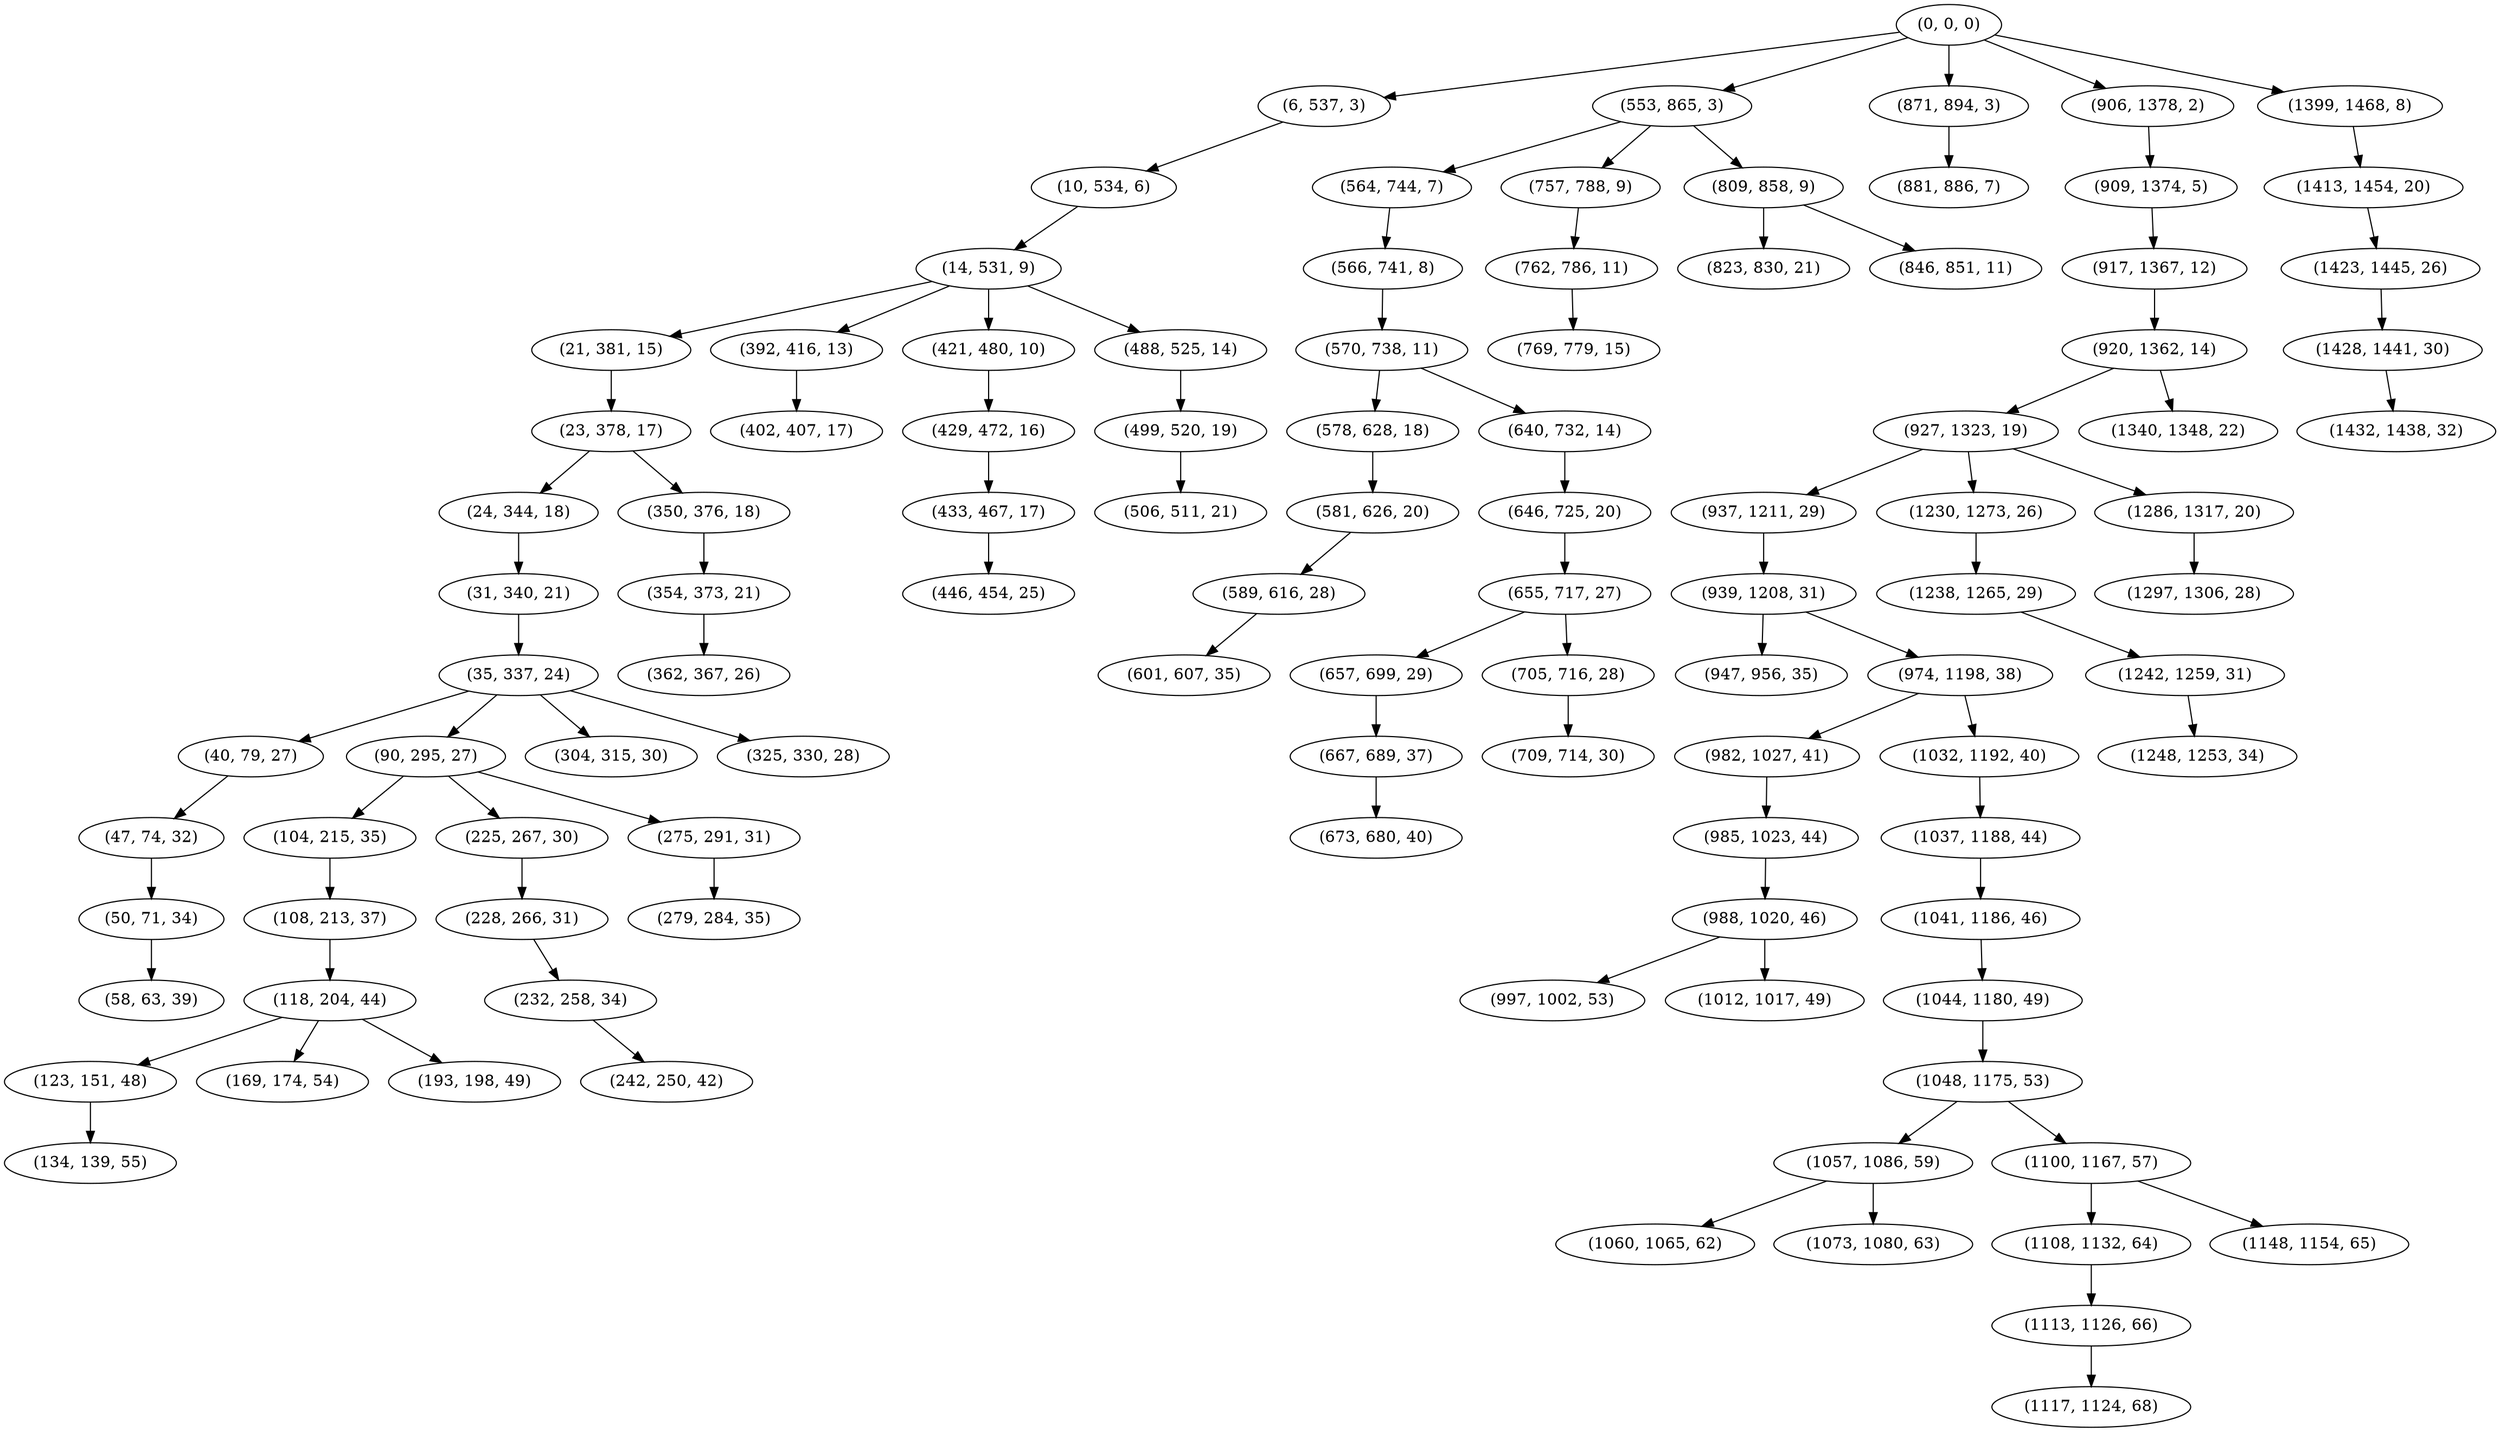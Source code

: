 digraph tree {
    "(0, 0, 0)";
    "(6, 537, 3)";
    "(10, 534, 6)";
    "(14, 531, 9)";
    "(21, 381, 15)";
    "(23, 378, 17)";
    "(24, 344, 18)";
    "(31, 340, 21)";
    "(35, 337, 24)";
    "(40, 79, 27)";
    "(47, 74, 32)";
    "(50, 71, 34)";
    "(58, 63, 39)";
    "(90, 295, 27)";
    "(104, 215, 35)";
    "(108, 213, 37)";
    "(118, 204, 44)";
    "(123, 151, 48)";
    "(134, 139, 55)";
    "(169, 174, 54)";
    "(193, 198, 49)";
    "(225, 267, 30)";
    "(228, 266, 31)";
    "(232, 258, 34)";
    "(242, 250, 42)";
    "(275, 291, 31)";
    "(279, 284, 35)";
    "(304, 315, 30)";
    "(325, 330, 28)";
    "(350, 376, 18)";
    "(354, 373, 21)";
    "(362, 367, 26)";
    "(392, 416, 13)";
    "(402, 407, 17)";
    "(421, 480, 10)";
    "(429, 472, 16)";
    "(433, 467, 17)";
    "(446, 454, 25)";
    "(488, 525, 14)";
    "(499, 520, 19)";
    "(506, 511, 21)";
    "(553, 865, 3)";
    "(564, 744, 7)";
    "(566, 741, 8)";
    "(570, 738, 11)";
    "(578, 628, 18)";
    "(581, 626, 20)";
    "(589, 616, 28)";
    "(601, 607, 35)";
    "(640, 732, 14)";
    "(646, 725, 20)";
    "(655, 717, 27)";
    "(657, 699, 29)";
    "(667, 689, 37)";
    "(673, 680, 40)";
    "(705, 716, 28)";
    "(709, 714, 30)";
    "(757, 788, 9)";
    "(762, 786, 11)";
    "(769, 779, 15)";
    "(809, 858, 9)";
    "(823, 830, 21)";
    "(846, 851, 11)";
    "(871, 894, 3)";
    "(881, 886, 7)";
    "(906, 1378, 2)";
    "(909, 1374, 5)";
    "(917, 1367, 12)";
    "(920, 1362, 14)";
    "(927, 1323, 19)";
    "(937, 1211, 29)";
    "(939, 1208, 31)";
    "(947, 956, 35)";
    "(974, 1198, 38)";
    "(982, 1027, 41)";
    "(985, 1023, 44)";
    "(988, 1020, 46)";
    "(997, 1002, 53)";
    "(1012, 1017, 49)";
    "(1032, 1192, 40)";
    "(1037, 1188, 44)";
    "(1041, 1186, 46)";
    "(1044, 1180, 49)";
    "(1048, 1175, 53)";
    "(1057, 1086, 59)";
    "(1060, 1065, 62)";
    "(1073, 1080, 63)";
    "(1100, 1167, 57)";
    "(1108, 1132, 64)";
    "(1113, 1126, 66)";
    "(1117, 1124, 68)";
    "(1148, 1154, 65)";
    "(1230, 1273, 26)";
    "(1238, 1265, 29)";
    "(1242, 1259, 31)";
    "(1248, 1253, 34)";
    "(1286, 1317, 20)";
    "(1297, 1306, 28)";
    "(1340, 1348, 22)";
    "(1399, 1468, 8)";
    "(1413, 1454, 20)";
    "(1423, 1445, 26)";
    "(1428, 1441, 30)";
    "(1432, 1438, 32)";
    "(0, 0, 0)" -> "(6, 537, 3)";
    "(0, 0, 0)" -> "(553, 865, 3)";
    "(0, 0, 0)" -> "(871, 894, 3)";
    "(0, 0, 0)" -> "(906, 1378, 2)";
    "(0, 0, 0)" -> "(1399, 1468, 8)";
    "(6, 537, 3)" -> "(10, 534, 6)";
    "(10, 534, 6)" -> "(14, 531, 9)";
    "(14, 531, 9)" -> "(21, 381, 15)";
    "(14, 531, 9)" -> "(392, 416, 13)";
    "(14, 531, 9)" -> "(421, 480, 10)";
    "(14, 531, 9)" -> "(488, 525, 14)";
    "(21, 381, 15)" -> "(23, 378, 17)";
    "(23, 378, 17)" -> "(24, 344, 18)";
    "(23, 378, 17)" -> "(350, 376, 18)";
    "(24, 344, 18)" -> "(31, 340, 21)";
    "(31, 340, 21)" -> "(35, 337, 24)";
    "(35, 337, 24)" -> "(40, 79, 27)";
    "(35, 337, 24)" -> "(90, 295, 27)";
    "(35, 337, 24)" -> "(304, 315, 30)";
    "(35, 337, 24)" -> "(325, 330, 28)";
    "(40, 79, 27)" -> "(47, 74, 32)";
    "(47, 74, 32)" -> "(50, 71, 34)";
    "(50, 71, 34)" -> "(58, 63, 39)";
    "(90, 295, 27)" -> "(104, 215, 35)";
    "(90, 295, 27)" -> "(225, 267, 30)";
    "(90, 295, 27)" -> "(275, 291, 31)";
    "(104, 215, 35)" -> "(108, 213, 37)";
    "(108, 213, 37)" -> "(118, 204, 44)";
    "(118, 204, 44)" -> "(123, 151, 48)";
    "(118, 204, 44)" -> "(169, 174, 54)";
    "(118, 204, 44)" -> "(193, 198, 49)";
    "(123, 151, 48)" -> "(134, 139, 55)";
    "(225, 267, 30)" -> "(228, 266, 31)";
    "(228, 266, 31)" -> "(232, 258, 34)";
    "(232, 258, 34)" -> "(242, 250, 42)";
    "(275, 291, 31)" -> "(279, 284, 35)";
    "(350, 376, 18)" -> "(354, 373, 21)";
    "(354, 373, 21)" -> "(362, 367, 26)";
    "(392, 416, 13)" -> "(402, 407, 17)";
    "(421, 480, 10)" -> "(429, 472, 16)";
    "(429, 472, 16)" -> "(433, 467, 17)";
    "(433, 467, 17)" -> "(446, 454, 25)";
    "(488, 525, 14)" -> "(499, 520, 19)";
    "(499, 520, 19)" -> "(506, 511, 21)";
    "(553, 865, 3)" -> "(564, 744, 7)";
    "(553, 865, 3)" -> "(757, 788, 9)";
    "(553, 865, 3)" -> "(809, 858, 9)";
    "(564, 744, 7)" -> "(566, 741, 8)";
    "(566, 741, 8)" -> "(570, 738, 11)";
    "(570, 738, 11)" -> "(578, 628, 18)";
    "(570, 738, 11)" -> "(640, 732, 14)";
    "(578, 628, 18)" -> "(581, 626, 20)";
    "(581, 626, 20)" -> "(589, 616, 28)";
    "(589, 616, 28)" -> "(601, 607, 35)";
    "(640, 732, 14)" -> "(646, 725, 20)";
    "(646, 725, 20)" -> "(655, 717, 27)";
    "(655, 717, 27)" -> "(657, 699, 29)";
    "(655, 717, 27)" -> "(705, 716, 28)";
    "(657, 699, 29)" -> "(667, 689, 37)";
    "(667, 689, 37)" -> "(673, 680, 40)";
    "(705, 716, 28)" -> "(709, 714, 30)";
    "(757, 788, 9)" -> "(762, 786, 11)";
    "(762, 786, 11)" -> "(769, 779, 15)";
    "(809, 858, 9)" -> "(823, 830, 21)";
    "(809, 858, 9)" -> "(846, 851, 11)";
    "(871, 894, 3)" -> "(881, 886, 7)";
    "(906, 1378, 2)" -> "(909, 1374, 5)";
    "(909, 1374, 5)" -> "(917, 1367, 12)";
    "(917, 1367, 12)" -> "(920, 1362, 14)";
    "(920, 1362, 14)" -> "(927, 1323, 19)";
    "(920, 1362, 14)" -> "(1340, 1348, 22)";
    "(927, 1323, 19)" -> "(937, 1211, 29)";
    "(927, 1323, 19)" -> "(1230, 1273, 26)";
    "(927, 1323, 19)" -> "(1286, 1317, 20)";
    "(937, 1211, 29)" -> "(939, 1208, 31)";
    "(939, 1208, 31)" -> "(947, 956, 35)";
    "(939, 1208, 31)" -> "(974, 1198, 38)";
    "(974, 1198, 38)" -> "(982, 1027, 41)";
    "(974, 1198, 38)" -> "(1032, 1192, 40)";
    "(982, 1027, 41)" -> "(985, 1023, 44)";
    "(985, 1023, 44)" -> "(988, 1020, 46)";
    "(988, 1020, 46)" -> "(997, 1002, 53)";
    "(988, 1020, 46)" -> "(1012, 1017, 49)";
    "(1032, 1192, 40)" -> "(1037, 1188, 44)";
    "(1037, 1188, 44)" -> "(1041, 1186, 46)";
    "(1041, 1186, 46)" -> "(1044, 1180, 49)";
    "(1044, 1180, 49)" -> "(1048, 1175, 53)";
    "(1048, 1175, 53)" -> "(1057, 1086, 59)";
    "(1048, 1175, 53)" -> "(1100, 1167, 57)";
    "(1057, 1086, 59)" -> "(1060, 1065, 62)";
    "(1057, 1086, 59)" -> "(1073, 1080, 63)";
    "(1100, 1167, 57)" -> "(1108, 1132, 64)";
    "(1100, 1167, 57)" -> "(1148, 1154, 65)";
    "(1108, 1132, 64)" -> "(1113, 1126, 66)";
    "(1113, 1126, 66)" -> "(1117, 1124, 68)";
    "(1230, 1273, 26)" -> "(1238, 1265, 29)";
    "(1238, 1265, 29)" -> "(1242, 1259, 31)";
    "(1242, 1259, 31)" -> "(1248, 1253, 34)";
    "(1286, 1317, 20)" -> "(1297, 1306, 28)";
    "(1399, 1468, 8)" -> "(1413, 1454, 20)";
    "(1413, 1454, 20)" -> "(1423, 1445, 26)";
    "(1423, 1445, 26)" -> "(1428, 1441, 30)";
    "(1428, 1441, 30)" -> "(1432, 1438, 32)";
}

